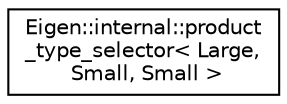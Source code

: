 digraph "Graphical Class Hierarchy"
{
  edge [fontname="Helvetica",fontsize="10",labelfontname="Helvetica",labelfontsize="10"];
  node [fontname="Helvetica",fontsize="10",shape=record];
  rankdir="LR";
  Node1 [label="Eigen::internal::product\l_type_selector\< Large,\l Small, Small \>",height=0.2,width=0.4,color="black", fillcolor="white", style="filled",URL="$struct_eigen_1_1internal_1_1product__type__selector_3_01_large_00_01_small_00_01_small_01_4.html"];
}

